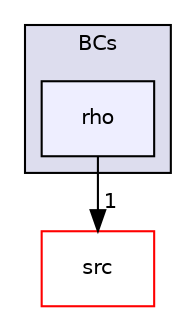 digraph "applications/solvers/compressible/rhoCentralFoam/BCs/rho" {
  bgcolor=transparent;
  compound=true
  node [ fontsize="10", fontname="Helvetica"];
  edge [ labelfontsize="10", labelfontname="Helvetica"];
  subgraph clusterdir_54c0031b8ef4373f0f738562c5f5a67d {
    graph [ bgcolor="#ddddee", pencolor="black", label="BCs" fontname="Helvetica", fontsize="10", URL="dir_54c0031b8ef4373f0f738562c5f5a67d.html"]
  dir_60021af94e8beacb87d5215efaac08f9 [shape=box, label="rho", style="filled", fillcolor="#eeeeff", pencolor="black", URL="dir_60021af94e8beacb87d5215efaac08f9.html"];
  }
  dir_68267d1309a1af8e8297ef4c3efbcdba [shape=box label="src" color="red" URL="dir_68267d1309a1af8e8297ef4c3efbcdba.html"];
  dir_60021af94e8beacb87d5215efaac08f9->dir_68267d1309a1af8e8297ef4c3efbcdba [headlabel="1", labeldistance=1.5 headhref="dir_000106_000736.html"];
}
